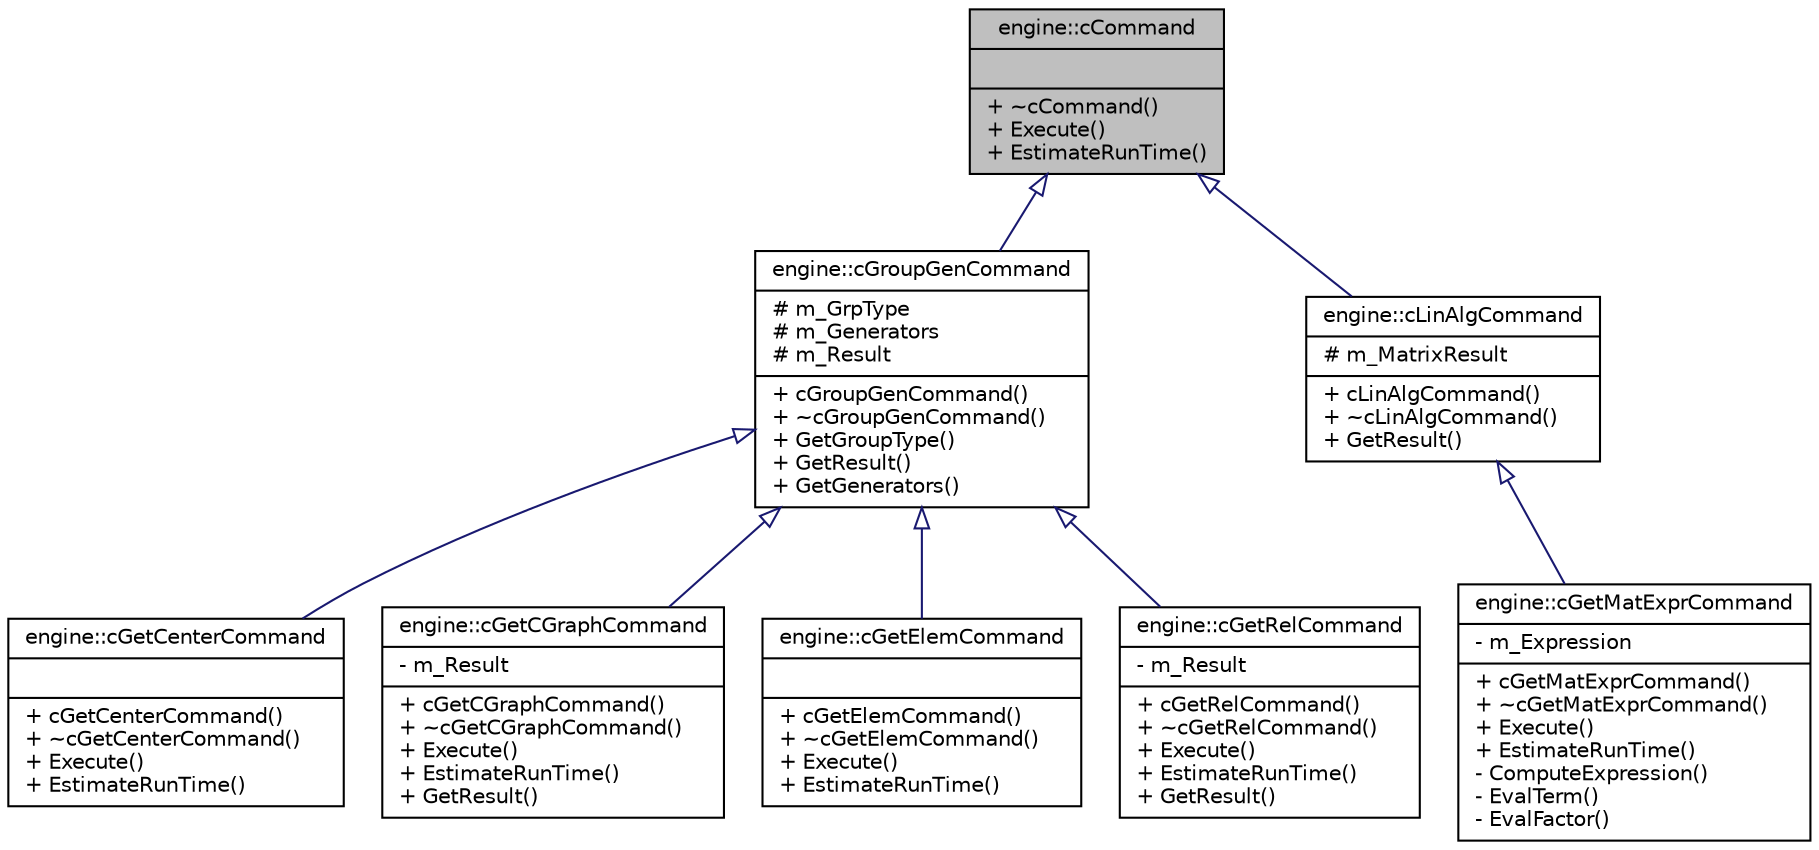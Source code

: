 digraph G
{
  edge [fontname="Helvetica",fontsize="10",labelfontname="Helvetica",labelfontsize="10"];
  node [fontname="Helvetica",fontsize="10",shape=record];
  Node1 [label="{engine::cCommand\n||+ ~cCommand()\l+ Execute()\l+ EstimateRunTime()\l}",height=0.2,width=0.4,color="black", fillcolor="grey75", style="filled" fontcolor="black"];
  Node1 -> Node2 [dir="back",color="midnightblue",fontsize="10",style="solid",arrowtail="onormal"];
  Node2 [label="{engine::cGroupGenCommand\n|# m_GrpType\l# m_Generators\l# m_Result\l|+ cGroupGenCommand()\l+ ~cGroupGenCommand()\l+ GetGroupType()\l+ GetResult()\l+ GetGenerators()\l}",height=0.2,width=0.4,color="black", fillcolor="white", style="filled",URL="$classengine_1_1cGroupGenCommand.html"];
  Node2 -> Node3 [dir="back",color="midnightblue",fontsize="10",style="solid",arrowtail="onormal"];
  Node3 [label="{engine::cGetCenterCommand\n||+ cGetCenterCommand()\l+ ~cGetCenterCommand()\l+ Execute()\l+ EstimateRunTime()\l}",height=0.2,width=0.4,color="black", fillcolor="white", style="filled",URL="$classengine_1_1cGetCenterCommand.html"];
  Node2 -> Node4 [dir="back",color="midnightblue",fontsize="10",style="solid",arrowtail="onormal"];
  Node4 [label="{engine::cGetCGraphCommand\n|- m_Result\l|+ cGetCGraphCommand()\l+ ~cGetCGraphCommand()\l+ Execute()\l+ EstimateRunTime()\l+ GetResult()\l}",height=0.2,width=0.4,color="black", fillcolor="white", style="filled",URL="$classengine_1_1cGetCGraphCommand.html"];
  Node2 -> Node5 [dir="back",color="midnightblue",fontsize="10",style="solid",arrowtail="onormal"];
  Node5 [label="{engine::cGetElemCommand\n||+ cGetElemCommand()\l+ ~cGetElemCommand()\l+ Execute()\l+ EstimateRunTime()\l}",height=0.2,width=0.4,color="black", fillcolor="white", style="filled",URL="$classengine_1_1cGetElemCommand.html"];
  Node2 -> Node6 [dir="back",color="midnightblue",fontsize="10",style="solid",arrowtail="onormal"];
  Node6 [label="{engine::cGetRelCommand\n|- m_Result\l|+ cGetRelCommand()\l+ ~cGetRelCommand()\l+ Execute()\l+ EstimateRunTime()\l+ GetResult()\l}",height=0.2,width=0.4,color="black", fillcolor="white", style="filled",URL="$classengine_1_1cGetRelCommand.html"];
  Node1 -> Node7 [dir="back",color="midnightblue",fontsize="10",style="solid",arrowtail="onormal"];
  Node7 [label="{engine::cLinAlgCommand\n|# m_MatrixResult\l|+ cLinAlgCommand()\l+ ~cLinAlgCommand()\l+ GetResult()\l}",height=0.2,width=0.4,color="black", fillcolor="white", style="filled",URL="$classengine_1_1cLinAlgCommand.html"];
  Node7 -> Node8 [dir="back",color="midnightblue",fontsize="10",style="solid",arrowtail="onormal"];
  Node8 [label="{engine::cGetMatExprCommand\n|- m_Expression\l|+ cGetMatExprCommand()\l+ ~cGetMatExprCommand()\l+ Execute()\l+ EstimateRunTime()\l- ComputeExpression()\l- EvalTerm()\l- EvalFactor()\l}",height=0.2,width=0.4,color="black", fillcolor="white", style="filled",URL="$classengine_1_1cGetMatExprCommand.html"];
}
